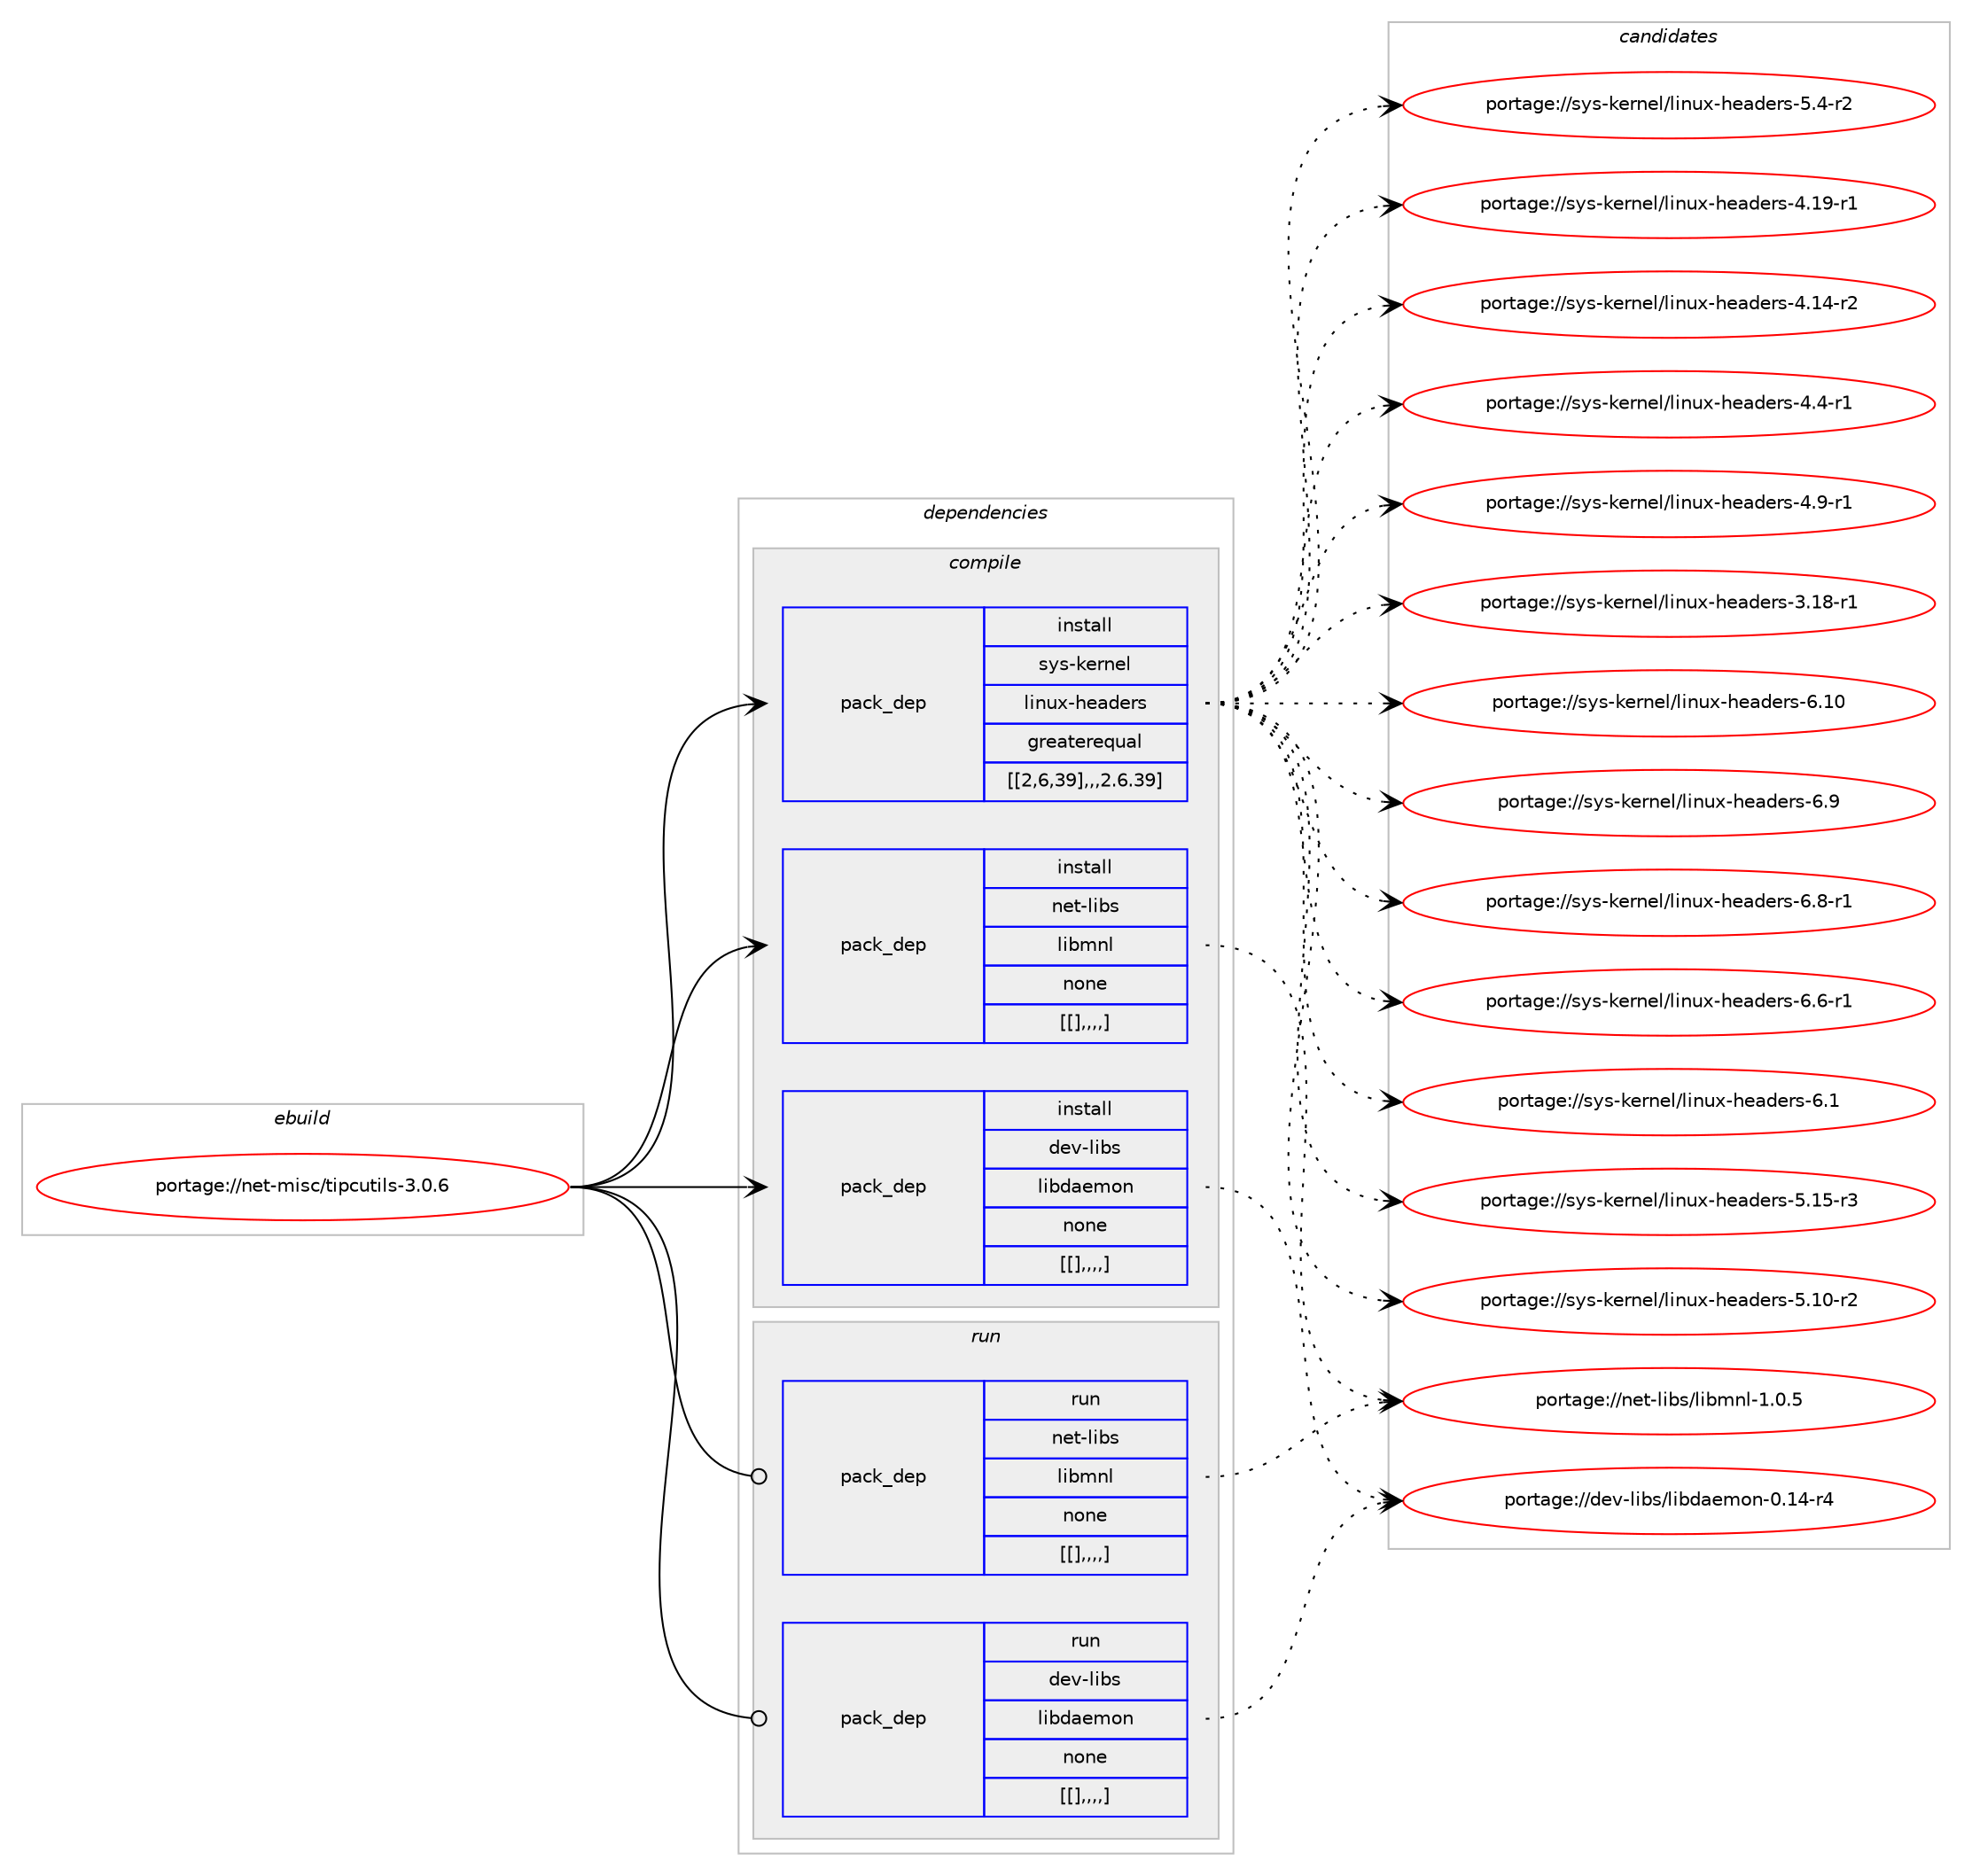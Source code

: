 digraph prolog {

# *************
# Graph options
# *************

newrank=true;
concentrate=true;
compound=true;
graph [rankdir=LR,fontname=Helvetica,fontsize=10,ranksep=1.5];#, ranksep=2.5, nodesep=0.2];
edge  [arrowhead=vee];
node  [fontname=Helvetica,fontsize=10];

# **********
# The ebuild
# **********

subgraph cluster_leftcol {
color=gray;
label=<<i>ebuild</i>>;
id [label="portage://net-misc/tipcutils-3.0.6", color=red, width=4, href="../net-misc/tipcutils-3.0.6.svg"];
}

# ****************
# The dependencies
# ****************

subgraph cluster_midcol {
color=gray;
label=<<i>dependencies</i>>;
subgraph cluster_compile {
fillcolor="#eeeeee";
style=filled;
label=<<i>compile</i>>;
subgraph pack7324 {
dependency11872 [label=<<TABLE BORDER="0" CELLBORDER="1" CELLSPACING="0" CELLPADDING="4" WIDTH="220"><TR><TD ROWSPAN="6" CELLPADDING="30">pack_dep</TD></TR><TR><TD WIDTH="110">install</TD></TR><TR><TD>dev-libs</TD></TR><TR><TD>libdaemon</TD></TR><TR><TD>none</TD></TR><TR><TD>[[],,,,]</TD></TR></TABLE>>, shape=none, color=blue];
}
id:e -> dependency11872:w [weight=20,style="solid",arrowhead="vee"];
subgraph pack7325 {
dependency11873 [label=<<TABLE BORDER="0" CELLBORDER="1" CELLSPACING="0" CELLPADDING="4" WIDTH="220"><TR><TD ROWSPAN="6" CELLPADDING="30">pack_dep</TD></TR><TR><TD WIDTH="110">install</TD></TR><TR><TD>net-libs</TD></TR><TR><TD>libmnl</TD></TR><TR><TD>none</TD></TR><TR><TD>[[],,,,]</TD></TR></TABLE>>, shape=none, color=blue];
}
id:e -> dependency11873:w [weight=20,style="solid",arrowhead="vee"];
subgraph pack7326 {
dependency11874 [label=<<TABLE BORDER="0" CELLBORDER="1" CELLSPACING="0" CELLPADDING="4" WIDTH="220"><TR><TD ROWSPAN="6" CELLPADDING="30">pack_dep</TD></TR><TR><TD WIDTH="110">install</TD></TR><TR><TD>sys-kernel</TD></TR><TR><TD>linux-headers</TD></TR><TR><TD>greaterequal</TD></TR><TR><TD>[[2,6,39],,,2.6.39]</TD></TR></TABLE>>, shape=none, color=blue];
}
id:e -> dependency11874:w [weight=20,style="solid",arrowhead="vee"];
}
subgraph cluster_compileandrun {
fillcolor="#eeeeee";
style=filled;
label=<<i>compile and run</i>>;
}
subgraph cluster_run {
fillcolor="#eeeeee";
style=filled;
label=<<i>run</i>>;
subgraph pack7327 {
dependency11875 [label=<<TABLE BORDER="0" CELLBORDER="1" CELLSPACING="0" CELLPADDING="4" WIDTH="220"><TR><TD ROWSPAN="6" CELLPADDING="30">pack_dep</TD></TR><TR><TD WIDTH="110">run</TD></TR><TR><TD>dev-libs</TD></TR><TR><TD>libdaemon</TD></TR><TR><TD>none</TD></TR><TR><TD>[[],,,,]</TD></TR></TABLE>>, shape=none, color=blue];
}
id:e -> dependency11875:w [weight=20,style="solid",arrowhead="odot"];
subgraph pack7328 {
dependency11876 [label=<<TABLE BORDER="0" CELLBORDER="1" CELLSPACING="0" CELLPADDING="4" WIDTH="220"><TR><TD ROWSPAN="6" CELLPADDING="30">pack_dep</TD></TR><TR><TD WIDTH="110">run</TD></TR><TR><TD>net-libs</TD></TR><TR><TD>libmnl</TD></TR><TR><TD>none</TD></TR><TR><TD>[[],,,,]</TD></TR></TABLE>>, shape=none, color=blue];
}
id:e -> dependency11876:w [weight=20,style="solid",arrowhead="odot"];
}
}

# **************
# The candidates
# **************

subgraph cluster_choices {
rank=same;
color=gray;
label=<<i>candidates</i>>;

subgraph choice7324 {
color=black;
nodesep=1;
choice100101118451081059811547108105981009710110911111045484649524511452 [label="portage://dev-libs/libdaemon-0.14-r4", color=red, width=4,href="../dev-libs/libdaemon-0.14-r4.svg"];
dependency11872:e -> choice100101118451081059811547108105981009710110911111045484649524511452:w [style=dotted,weight="100"];
}
subgraph choice7325 {
color=black;
nodesep=1;
choice11010111645108105981154710810598109110108454946484653 [label="portage://net-libs/libmnl-1.0.5", color=red, width=4,href="../net-libs/libmnl-1.0.5.svg"];
dependency11873:e -> choice11010111645108105981154710810598109110108454946484653:w [style=dotted,weight="100"];
}
subgraph choice7326 {
color=black;
nodesep=1;
choice115121115451071011141101011084710810511011712045104101971001011141154554464948 [label="portage://sys-kernel/linux-headers-6.10", color=red, width=4,href="../sys-kernel/linux-headers-6.10.svg"];
choice1151211154510710111411010110847108105110117120451041019710010111411545544657 [label="portage://sys-kernel/linux-headers-6.9", color=red, width=4,href="../sys-kernel/linux-headers-6.9.svg"];
choice11512111545107101114110101108471081051101171204510410197100101114115455446564511449 [label="portage://sys-kernel/linux-headers-6.8-r1", color=red, width=4,href="../sys-kernel/linux-headers-6.8-r1.svg"];
choice11512111545107101114110101108471081051101171204510410197100101114115455446544511449 [label="portage://sys-kernel/linux-headers-6.6-r1", color=red, width=4,href="../sys-kernel/linux-headers-6.6-r1.svg"];
choice1151211154510710111411010110847108105110117120451041019710010111411545544649 [label="portage://sys-kernel/linux-headers-6.1", color=red, width=4,href="../sys-kernel/linux-headers-6.1.svg"];
choice1151211154510710111411010110847108105110117120451041019710010111411545534649534511451 [label="portage://sys-kernel/linux-headers-5.15-r3", color=red, width=4,href="../sys-kernel/linux-headers-5.15-r3.svg"];
choice1151211154510710111411010110847108105110117120451041019710010111411545534649484511450 [label="portage://sys-kernel/linux-headers-5.10-r2", color=red, width=4,href="../sys-kernel/linux-headers-5.10-r2.svg"];
choice11512111545107101114110101108471081051101171204510410197100101114115455346524511450 [label="portage://sys-kernel/linux-headers-5.4-r2", color=red, width=4,href="../sys-kernel/linux-headers-5.4-r2.svg"];
choice1151211154510710111411010110847108105110117120451041019710010111411545524649574511449 [label="portage://sys-kernel/linux-headers-4.19-r1", color=red, width=4,href="../sys-kernel/linux-headers-4.19-r1.svg"];
choice1151211154510710111411010110847108105110117120451041019710010111411545524649524511450 [label="portage://sys-kernel/linux-headers-4.14-r2", color=red, width=4,href="../sys-kernel/linux-headers-4.14-r2.svg"];
choice11512111545107101114110101108471081051101171204510410197100101114115455246574511449 [label="portage://sys-kernel/linux-headers-4.9-r1", color=red, width=4,href="../sys-kernel/linux-headers-4.9-r1.svg"];
choice11512111545107101114110101108471081051101171204510410197100101114115455246524511449 [label="portage://sys-kernel/linux-headers-4.4-r1", color=red, width=4,href="../sys-kernel/linux-headers-4.4-r1.svg"];
choice1151211154510710111411010110847108105110117120451041019710010111411545514649564511449 [label="portage://sys-kernel/linux-headers-3.18-r1", color=red, width=4,href="../sys-kernel/linux-headers-3.18-r1.svg"];
dependency11874:e -> choice115121115451071011141101011084710810511011712045104101971001011141154554464948:w [style=dotted,weight="100"];
dependency11874:e -> choice1151211154510710111411010110847108105110117120451041019710010111411545544657:w [style=dotted,weight="100"];
dependency11874:e -> choice11512111545107101114110101108471081051101171204510410197100101114115455446564511449:w [style=dotted,weight="100"];
dependency11874:e -> choice11512111545107101114110101108471081051101171204510410197100101114115455446544511449:w [style=dotted,weight="100"];
dependency11874:e -> choice1151211154510710111411010110847108105110117120451041019710010111411545544649:w [style=dotted,weight="100"];
dependency11874:e -> choice1151211154510710111411010110847108105110117120451041019710010111411545534649534511451:w [style=dotted,weight="100"];
dependency11874:e -> choice1151211154510710111411010110847108105110117120451041019710010111411545534649484511450:w [style=dotted,weight="100"];
dependency11874:e -> choice11512111545107101114110101108471081051101171204510410197100101114115455346524511450:w [style=dotted,weight="100"];
dependency11874:e -> choice1151211154510710111411010110847108105110117120451041019710010111411545524649574511449:w [style=dotted,weight="100"];
dependency11874:e -> choice1151211154510710111411010110847108105110117120451041019710010111411545524649524511450:w [style=dotted,weight="100"];
dependency11874:e -> choice11512111545107101114110101108471081051101171204510410197100101114115455246574511449:w [style=dotted,weight="100"];
dependency11874:e -> choice11512111545107101114110101108471081051101171204510410197100101114115455246524511449:w [style=dotted,weight="100"];
dependency11874:e -> choice1151211154510710111411010110847108105110117120451041019710010111411545514649564511449:w [style=dotted,weight="100"];
}
subgraph choice7327 {
color=black;
nodesep=1;
choice100101118451081059811547108105981009710110911111045484649524511452 [label="portage://dev-libs/libdaemon-0.14-r4", color=red, width=4,href="../dev-libs/libdaemon-0.14-r4.svg"];
dependency11875:e -> choice100101118451081059811547108105981009710110911111045484649524511452:w [style=dotted,weight="100"];
}
subgraph choice7328 {
color=black;
nodesep=1;
choice11010111645108105981154710810598109110108454946484653 [label="portage://net-libs/libmnl-1.0.5", color=red, width=4,href="../net-libs/libmnl-1.0.5.svg"];
dependency11876:e -> choice11010111645108105981154710810598109110108454946484653:w [style=dotted,weight="100"];
}
}

}
